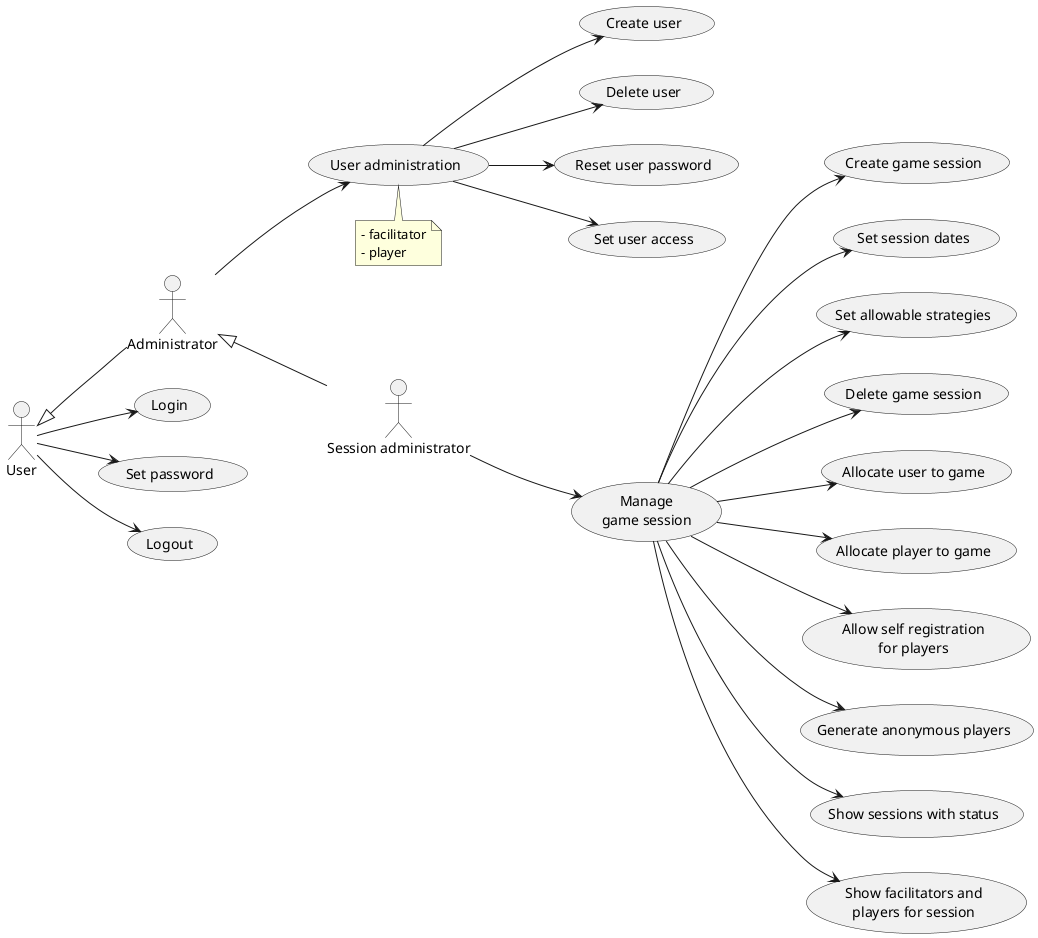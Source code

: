 @startuml
left to right direction
 
"Session administrator" as SA
User <|-- Administrator
Administrator <|-- SA

User --> (Login)
User --> (Set password)
User --> (Logout)

Administrator --> (User administration)
note bottom
  - facilitator
  - player
end note

(User administration) --> (Create user)
(User administration) --> (Delete user)
(User administration) --> (Reset user password)
(User administration) --> (Set user access)

"Manage\ngame session" as (Manage)
SA --> Manage : "\n\n\n\n\n\n\n\n\n\n\n\n\n\n"
Manage --> (Create game session)
Manage --> (Set session dates)
Manage --> (Set allowable strategies)
Manage --> (Delete game session)
Manage --> (Allocate user to game)
Manage --> (Allocate player to game)
Manage --> (Allow self registration\nfor players)
Manage --> (Generate anonymous players)
Manage --> (Show sessions with status)
Manage --> (Show facilitators and\nplayers for session)

@enduml
